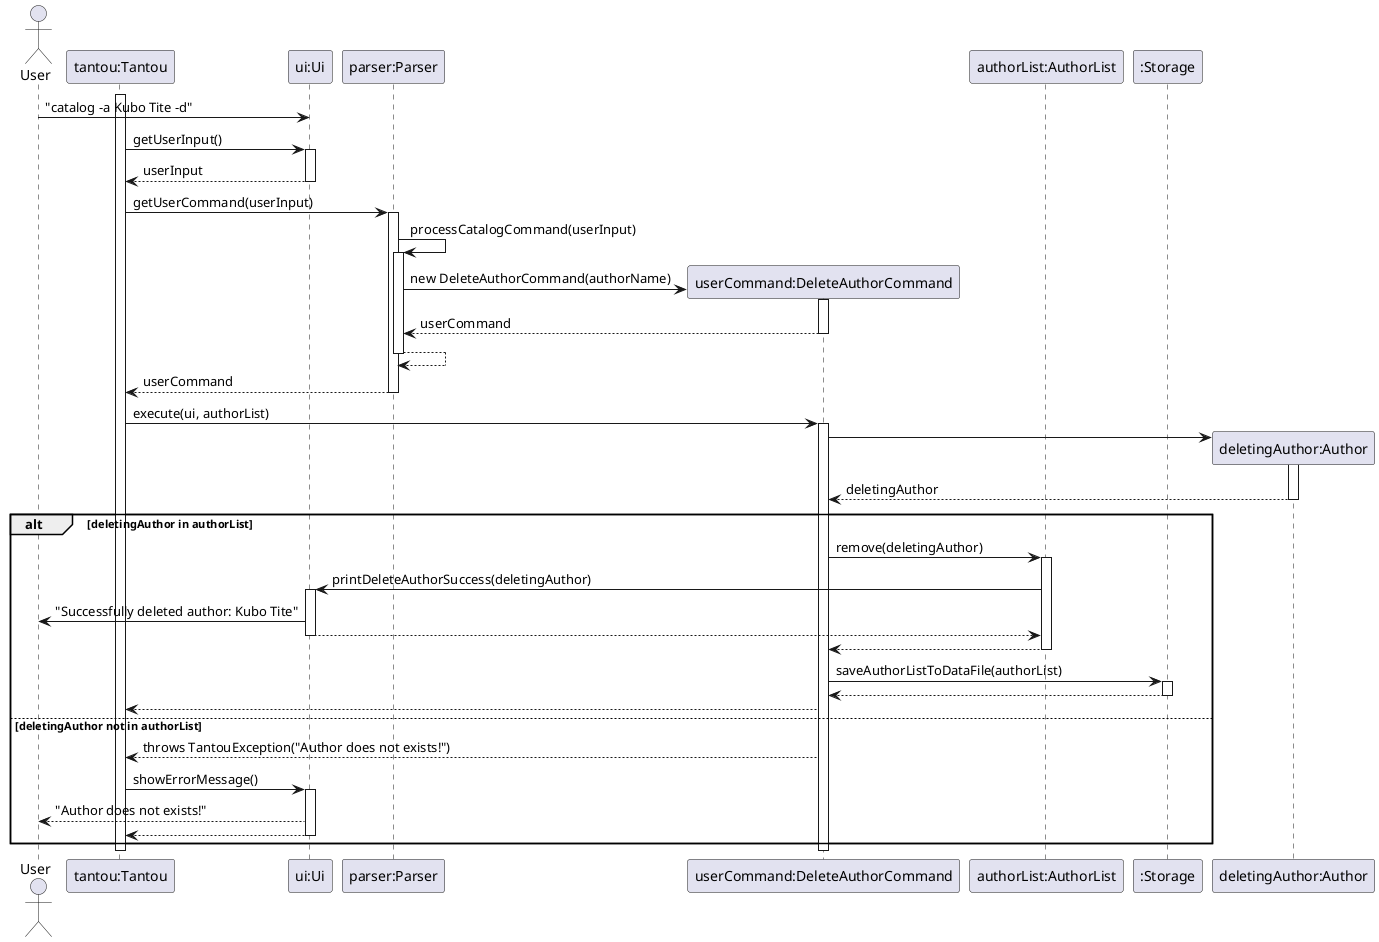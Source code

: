 @startuml
actor User
participant "tantou:Tantou" as tantou
participant "ui:Ui" as ui
participant "parser:Parser" as parser
participant "userCommand:DeleteAuthorCommand" as userCommand
participant "authorList:AuthorList" as authorList
participant ":Storage" as storage
participant "deletingAuthor:Author" as author

activate tantou
User -> ui: "catalog -a Kubo Tite -d"

' Get userInput
tantou -> ui: getUserInput()
activate ui
ui --> tantou: userInput
deactivate ui


tantou -> parser: getUserCommand(userInput)
activate parser

' Self call to process userInput
parser -> parser: processCatalogCommand(userInput)

activate parser

' Construction
create userCommand
parser -> userCommand : new DeleteAuthorCommand(authorName)
activate userCommand
userCommand --> parser: userCommand
deactivate userCommand

' More like a return control situation since it is a self call
parser --> parser
deactivate parser
parser --> tantou: userCommand
deactivate parser

' Execution of command
tantou -> userCommand: execute(ui, authorList)
activate userCommand

' Construction of author
create author
userCommand -> author
activate author
author --> userCommand: deletingAuthor
deactivate author

' Control flow
alt deletingAuthor in authorList

    userCommand -> authorList: remove(deletingAuthor)
    activate authorList
    authorList -> ui: printDeleteAuthorSuccess(deletingAuthor)
    activate ui
    ui -> User: "Successfully deleted author: Kubo Tite"
    ui --> authorList
    deactivate ui
    authorList --> userCommand
    deactivate authorList

    userCommand -> storage: saveAuthorListToDataFile(authorList)
    activate storage
    storage --> userCommand
    deactivate storage
    userCommand --> tantou

else deletingAuthor not in authorList
    userCommand --> tantou: throws TantouException("Author does not exists!")
    tantou -> ui: showErrorMessage()
    activate ui
    ui --> User: "Author does not exists!"
    ui --> tantou
    deactivate ui
end
deactivate userCommand
deactivate tantou
@enduml
